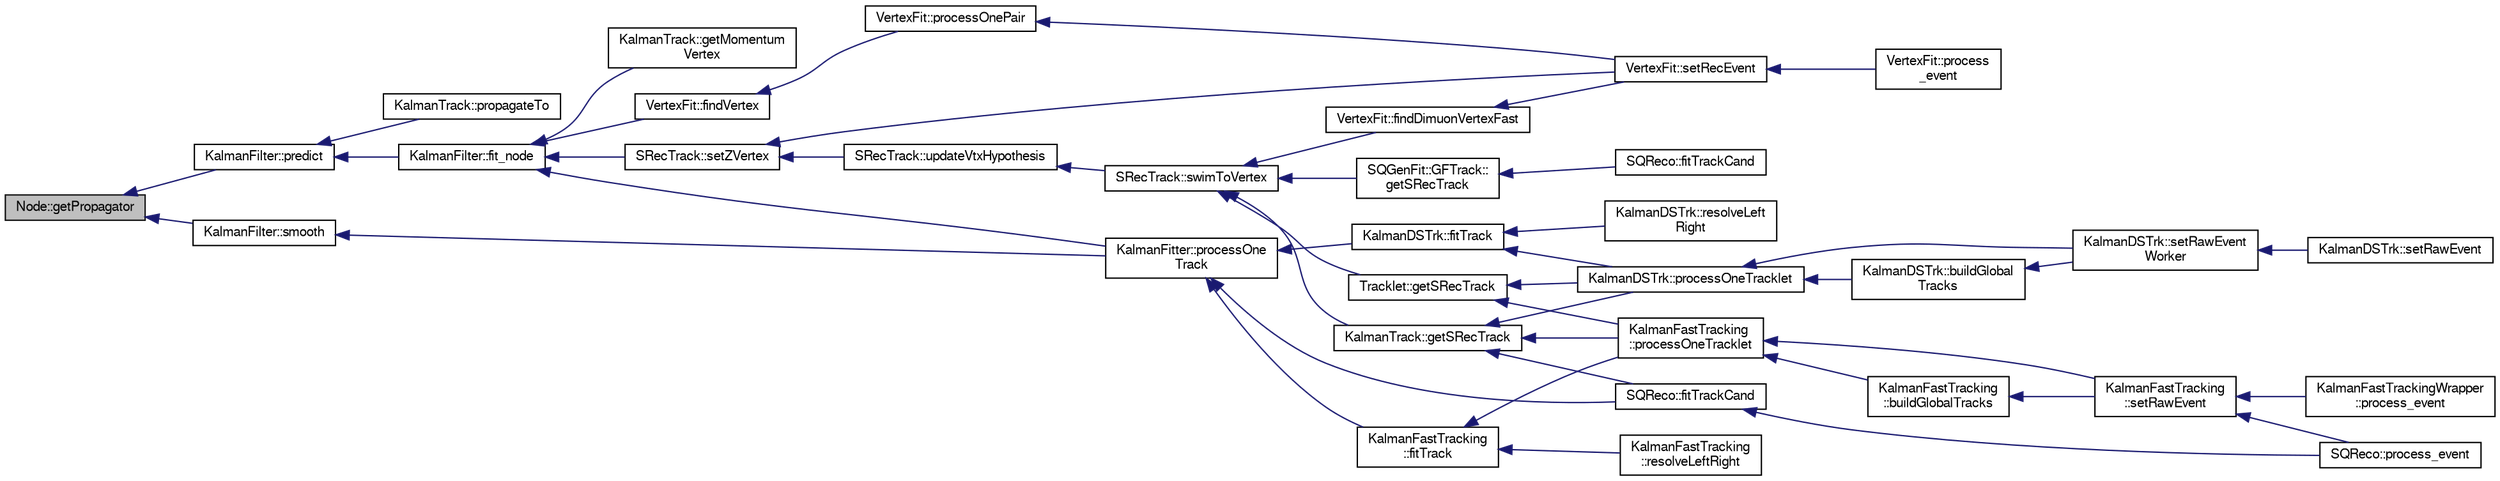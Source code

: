 digraph "Node::getPropagator"
{
  bgcolor="transparent";
  edge [fontname="FreeSans",fontsize="10",labelfontname="FreeSans",labelfontsize="10"];
  node [fontname="FreeSans",fontsize="10",shape=record];
  rankdir="LR";
  Node1 [label="Node::getPropagator",height=0.2,width=0.4,color="black", fillcolor="grey75", style="filled" fontcolor="black"];
  Node1 -> Node2 [dir="back",color="midnightblue",fontsize="10",style="solid",fontname="FreeSans"];
  Node2 [label="KalmanFilter::predict",height=0.2,width=0.4,color="black",URL="$d6/d2a/classKalmanFilter.html#adfaf7ddeefb43919df6aee3f1e2638ae",tooltip="Kalman filter steps. "];
  Node2 -> Node3 [dir="back",color="midnightblue",fontsize="10",style="solid",fontname="FreeSans"];
  Node3 [label="KalmanFilter::fit_node",height=0.2,width=0.4,color="black",URL="$d6/d2a/classKalmanFilter.html#a9c77cbaf604c1adc5e0e12ef3463d37c",tooltip="Fit one node. "];
  Node3 -> Node4 [dir="back",color="midnightblue",fontsize="10",style="solid",fontname="FreeSans"];
  Node4 [label="VertexFit::findVertex",height=0.2,width=0.4,color="black",URL="$d1/d13/classVertexFit.html#a349a76249cda8005ff0fb3bcd75bdb4b",tooltip="Find the primary vertex. "];
  Node4 -> Node5 [dir="back",color="midnightblue",fontsize="10",style="solid",fontname="FreeSans"];
  Node5 [label="VertexFit::processOnePair",height=0.2,width=0.4,color="black",URL="$d1/d13/classVertexFit.html#afe7aeb07239dfd3e84eff9551f8220c7",tooltip="After setting both tracks and hypothesis, start the iteration. "];
  Node5 -> Node6 [dir="back",color="midnightblue",fontsize="10",style="solid",fontname="FreeSans"];
  Node6 [label="VertexFit::setRecEvent",height=0.2,width=0.4,color="black",URL="$d1/d13/classVertexFit.html#a080d08ef76e4108261aaf89373c07211",tooltip="Set the SRecEvent, main external call the use vertex fit. "];
  Node6 -> Node7 [dir="back",color="midnightblue",fontsize="10",style="solid",fontname="FreeSans"];
  Node7 [label="VertexFit::process\l_event",height=0.2,width=0.4,color="black",URL="$d1/d13/classVertexFit.html#a056c9f1aa5805bfd6f92e833722dd25e"];
  Node3 -> Node8 [dir="back",color="midnightblue",fontsize="10",style="solid",fontname="FreeSans"];
  Node8 [label="KalmanTrack::getMomentum\lVertex",height=0.2,width=0.4,color="black",URL="$d9/dc3/classKalmanTrack.html#a142008cf7b877085eefefd71119fcb15",tooltip="Get the rough vertex momentum. "];
  Node3 -> Node9 [dir="back",color="midnightblue",fontsize="10",style="solid",fontname="FreeSans"];
  Node9 [label="KalmanFitter::processOne\lTrack",height=0.2,width=0.4,color="black",URL="$d3/dc9/classKalmanFitter.html#a36692b492f189bfdcf521fb4e7ed491d"];
  Node9 -> Node10 [dir="back",color="midnightblue",fontsize="10",style="solid",fontname="FreeSans"];
  Node10 [label="KalmanFastTracking\l::fitTrack",height=0.2,width=0.4,color="black",URL="$d3/d46/classKalmanFastTracking.html#adae298d8b0d2aa7ca771228cacd66974"];
  Node10 -> Node11 [dir="back",color="midnightblue",fontsize="10",style="solid",fontname="FreeSans"];
  Node11 [label="KalmanFastTracking\l::processOneTracklet",height=0.2,width=0.4,color="black",URL="$d3/d46/classKalmanFastTracking.html#ac0b6441647d023db04c618a35fd2a8cd",tooltip="Track fitting stuff. "];
  Node11 -> Node12 [dir="back",color="midnightblue",fontsize="10",style="solid",fontname="FreeSans"];
  Node12 [label="KalmanFastTracking\l::buildGlobalTracks",height=0.2,width=0.4,color="black",URL="$d3/d46/classKalmanFastTracking.html#a53c93bc5e58b3560d1cfb42e84bbe95c"];
  Node12 -> Node13 [dir="back",color="midnightblue",fontsize="10",style="solid",fontname="FreeSans"];
  Node13 [label="KalmanFastTracking\l::setRawEvent",height=0.2,width=0.4,color="black",URL="$d3/d46/classKalmanFastTracking.html#ada493cf8d995c42b9e78a53b891ce72b"];
  Node13 -> Node14 [dir="back",color="midnightblue",fontsize="10",style="solid",fontname="FreeSans"];
  Node14 [label="SQReco::process_event",height=0.2,width=0.4,color="black",URL="$df/df2/classSQReco.html#a4d308ea90b8cd7c24a235f32debd6ddb"];
  Node13 -> Node15 [dir="back",color="midnightblue",fontsize="10",style="solid",fontname="FreeSans"];
  Node15 [label="KalmanFastTrackingWrapper\l::process_event",height=0.2,width=0.4,color="black",URL="$d4/dff/classKalmanFastTrackingWrapper.html#a5edc61b3b9a06f6486b1f22e44f7d63e"];
  Node11 -> Node13 [dir="back",color="midnightblue",fontsize="10",style="solid",fontname="FreeSans"];
  Node10 -> Node16 [dir="back",color="midnightblue",fontsize="10",style="solid",fontname="FreeSans"];
  Node16 [label="KalmanFastTracking\l::resolveLeftRight",height=0.2,width=0.4,color="black",URL="$d3/d46/classKalmanFastTracking.html#a3d3ef7a6aeb00056e003e98564e45b65"];
  Node9 -> Node17 [dir="back",color="midnightblue",fontsize="10",style="solid",fontname="FreeSans"];
  Node17 [label="KalmanDSTrk::fitTrack",height=0.2,width=0.4,color="black",URL="$db/daa/classKalmanDSTrk.html#a6ef1da3cf3344ef3215f9618c1cfe21f"];
  Node17 -> Node18 [dir="back",color="midnightblue",fontsize="10",style="solid",fontname="FreeSans"];
  Node18 [label="KalmanDSTrk::processOneTracklet",height=0.2,width=0.4,color="black",URL="$db/daa/classKalmanDSTrk.html#ace95cba717e2c3b24dfb46e8d458f61a",tooltip="Track fitting stuff. "];
  Node18 -> Node19 [dir="back",color="midnightblue",fontsize="10",style="solid",fontname="FreeSans"];
  Node19 [label="KalmanDSTrk::buildGlobal\lTracks",height=0.2,width=0.4,color="black",URL="$db/daa/classKalmanDSTrk.html#adf4981f081f2606bf3412851eaa62eb0"];
  Node19 -> Node20 [dir="back",color="midnightblue",fontsize="10",style="solid",fontname="FreeSans"];
  Node20 [label="KalmanDSTrk::setRawEvent\lWorker",height=0.2,width=0.4,color="black",URL="$db/daa/classKalmanDSTrk.html#a58ceb0cdcf685588b2a543d7a9c2bf9d"];
  Node20 -> Node21 [dir="back",color="midnightblue",fontsize="10",style="solid",fontname="FreeSans"];
  Node21 [label="KalmanDSTrk::setRawEvent",height=0.2,width=0.4,color="black",URL="$db/daa/classKalmanDSTrk.html#a67f1b61fbc3fbba52e10f4b06d4f8794"];
  Node18 -> Node20 [dir="back",color="midnightblue",fontsize="10",style="solid",fontname="FreeSans"];
  Node17 -> Node22 [dir="back",color="midnightblue",fontsize="10",style="solid",fontname="FreeSans"];
  Node22 [label="KalmanDSTrk::resolveLeft\lRight",height=0.2,width=0.4,color="black",URL="$db/daa/classKalmanDSTrk.html#a77b10b105994162ea3e6275b6ecd9b2f"];
  Node9 -> Node23 [dir="back",color="midnightblue",fontsize="10",style="solid",fontname="FreeSans"];
  Node23 [label="SQReco::fitTrackCand",height=0.2,width=0.4,color="black",URL="$df/df2/classSQReco.html#a2d24deb38cf514e80e9b53199f2c81a9"];
  Node23 -> Node14 [dir="back",color="midnightblue",fontsize="10",style="solid",fontname="FreeSans"];
  Node3 -> Node24 [dir="back",color="midnightblue",fontsize="10",style="solid",fontname="FreeSans"];
  Node24 [label="SRecTrack::setZVertex",height=0.2,width=0.4,color="black",URL="$d6/db1/classSRecTrack.html#a4e6933a5892c3e5fd593046ac3ee94a5"];
  Node24 -> Node25 [dir="back",color="midnightblue",fontsize="10",style="solid",fontname="FreeSans"];
  Node25 [label="SRecTrack::updateVtxHypothesis",height=0.2,width=0.4,color="black",URL="$d6/db1/classSRecTrack.html#ad6b6be2adfcd60d2442306cda12cdc0c"];
  Node25 -> Node26 [dir="back",color="midnightblue",fontsize="10",style="solid",fontname="FreeSans"];
  Node26 [label="SRecTrack::swimToVertex",height=0.2,width=0.4,color="black",URL="$d6/db1/classSRecTrack.html#ac4816a2258e2eb44694715d20b9127ab",tooltip="Simple swim to vertex. "];
  Node26 -> Node27 [dir="back",color="midnightblue",fontsize="10",style="solid",fontname="FreeSans"];
  Node27 [label="Tracklet::getSRecTrack",height=0.2,width=0.4,color="black",URL="$d2/d26/classTracklet.html#aa0ca7e43f4d1359b0068c35299a70db5"];
  Node27 -> Node11 [dir="back",color="midnightblue",fontsize="10",style="solid",fontname="FreeSans"];
  Node27 -> Node18 [dir="back",color="midnightblue",fontsize="10",style="solid",fontname="FreeSans"];
  Node26 -> Node28 [dir="back",color="midnightblue",fontsize="10",style="solid",fontname="FreeSans"];
  Node28 [label="KalmanTrack::getSRecTrack",height=0.2,width=0.4,color="black",URL="$d9/dc3/classKalmanTrack.html#a38e275864291b276a96abd8c50de4282",tooltip="Output to SRecTrack. "];
  Node28 -> Node23 [dir="back",color="midnightblue",fontsize="10",style="solid",fontname="FreeSans"];
  Node28 -> Node11 [dir="back",color="midnightblue",fontsize="10",style="solid",fontname="FreeSans"];
  Node28 -> Node18 [dir="back",color="midnightblue",fontsize="10",style="solid",fontname="FreeSans"];
  Node26 -> Node29 [dir="back",color="midnightblue",fontsize="10",style="solid",fontname="FreeSans"];
  Node29 [label="VertexFit::findDimuonVertexFast",height=0.2,width=0.4,color="black",URL="$d1/d13/classVertexFit.html#a19eb69c177fa675e1e63e8a054a5c645"];
  Node29 -> Node6 [dir="back",color="midnightblue",fontsize="10",style="solid",fontname="FreeSans"];
  Node26 -> Node30 [dir="back",color="midnightblue",fontsize="10",style="solid",fontname="FreeSans"];
  Node30 [label="SQGenFit::GFTrack::\lgetSRecTrack",height=0.2,width=0.4,color="black",URL="$d2/d6b/classSQGenFit_1_1GFTrack.html#a4c47a82cf378aae1787e2dc4d168b658"];
  Node30 -> Node31 [dir="back",color="midnightblue",fontsize="10",style="solid",fontname="FreeSans"];
  Node31 [label="SQReco::fitTrackCand",height=0.2,width=0.4,color="black",URL="$df/df2/classSQReco.html#a32bb088e7896b2ecdb5b9aa4df1f6a50"];
  Node24 -> Node6 [dir="back",color="midnightblue",fontsize="10",style="solid",fontname="FreeSans"];
  Node2 -> Node32 [dir="back",color="midnightblue",fontsize="10",style="solid",fontname="FreeSans"];
  Node32 [label="KalmanTrack::propagateTo",height=0.2,width=0.4,color="black",URL="$d9/dc3/classKalmanTrack.html#a9fb8d93bf5fe086a495e801421f605db",tooltip="Propagate the track to a designated position. "];
  Node1 -> Node33 [dir="back",color="midnightblue",fontsize="10",style="solid",fontname="FreeSans"];
  Node33 [label="KalmanFilter::smooth",height=0.2,width=0.4,color="black",URL="$d6/d2a/classKalmanFilter.html#a511c8165e9c3ad5ee16b6c48ec9ae306"];
  Node33 -> Node9 [dir="back",color="midnightblue",fontsize="10",style="solid",fontname="FreeSans"];
}
